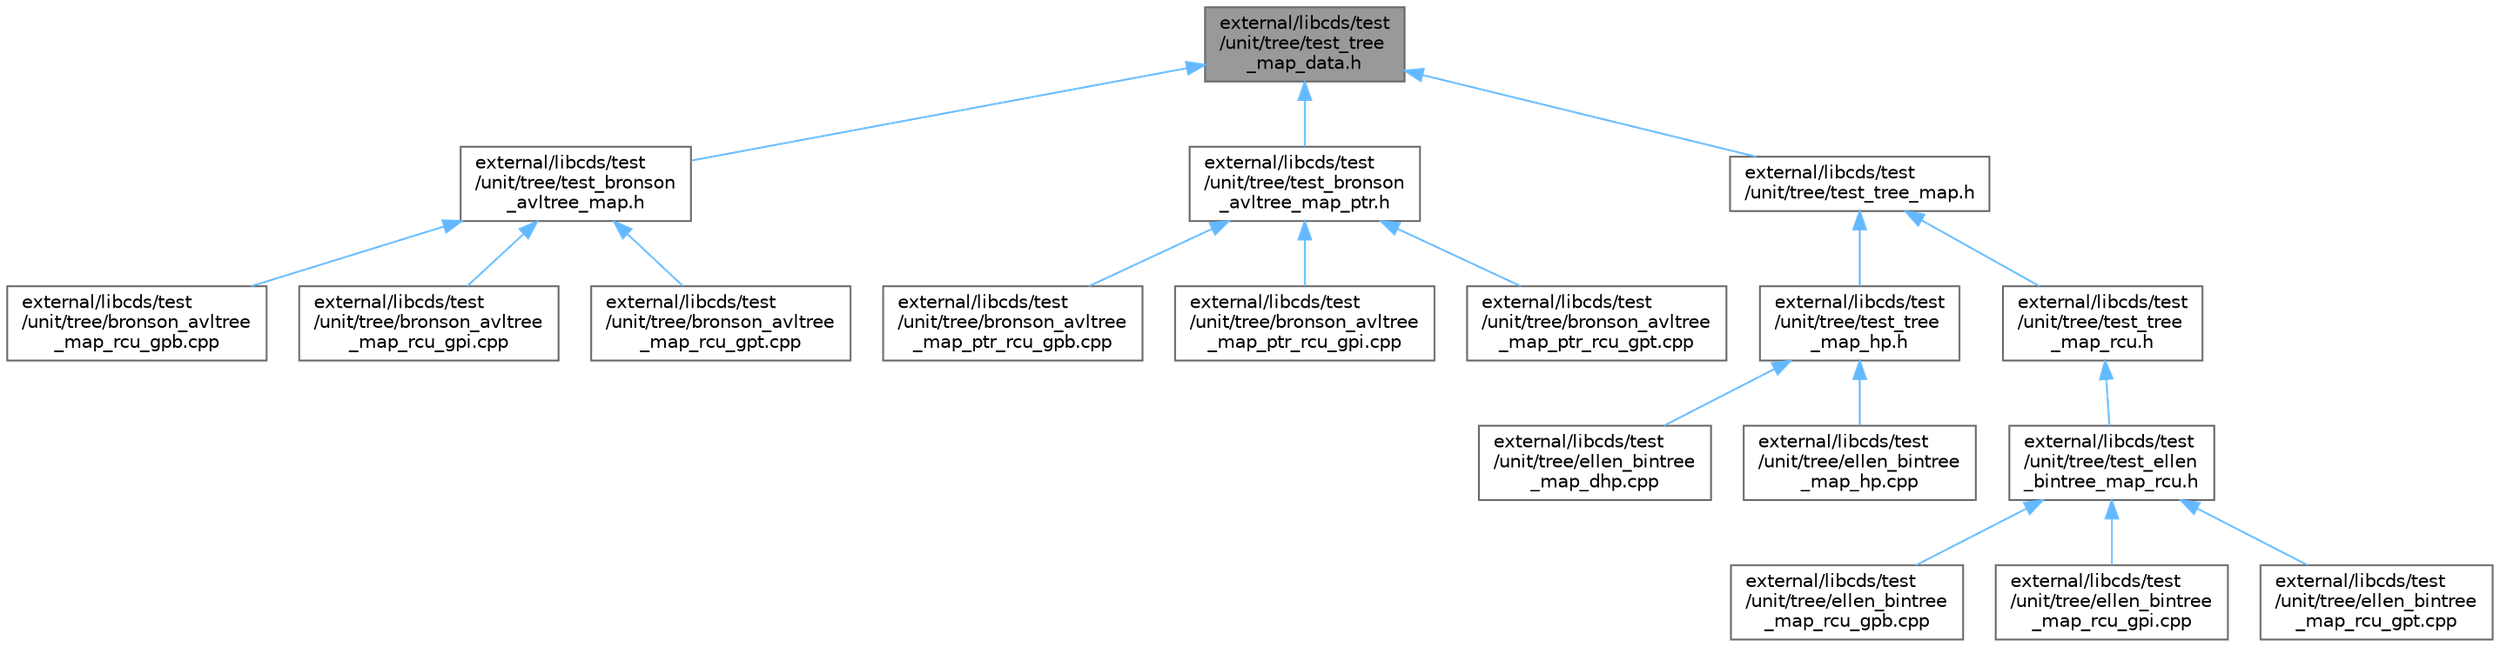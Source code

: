 digraph "external/libcds/test/unit/tree/test_tree_map_data.h"
{
 // LATEX_PDF_SIZE
  bgcolor="transparent";
  edge [fontname=Helvetica,fontsize=10,labelfontname=Helvetica,labelfontsize=10];
  node [fontname=Helvetica,fontsize=10,shape=box,height=0.2,width=0.4];
  Node1 [id="Node000001",label="external/libcds/test\l/unit/tree/test_tree\l_map_data.h",height=0.2,width=0.4,color="gray40", fillcolor="grey60", style="filled", fontcolor="black",tooltip=" "];
  Node1 -> Node2 [id="edge18_Node000001_Node000002",dir="back",color="steelblue1",style="solid",tooltip=" "];
  Node2 [id="Node000002",label="external/libcds/test\l/unit/tree/test_bronson\l_avltree_map.h",height=0.2,width=0.4,color="grey40", fillcolor="white", style="filled",URL="$test__bronson__avltree__map_8h.html",tooltip=" "];
  Node2 -> Node3 [id="edge19_Node000002_Node000003",dir="back",color="steelblue1",style="solid",tooltip=" "];
  Node3 [id="Node000003",label="external/libcds/test\l/unit/tree/bronson_avltree\l_map_rcu_gpb.cpp",height=0.2,width=0.4,color="grey40", fillcolor="white", style="filled",URL="$bronson__avltree__map__rcu__gpb_8cpp.html",tooltip=" "];
  Node2 -> Node4 [id="edge20_Node000002_Node000004",dir="back",color="steelblue1",style="solid",tooltip=" "];
  Node4 [id="Node000004",label="external/libcds/test\l/unit/tree/bronson_avltree\l_map_rcu_gpi.cpp",height=0.2,width=0.4,color="grey40", fillcolor="white", style="filled",URL="$bronson__avltree__map__rcu__gpi_8cpp.html",tooltip=" "];
  Node2 -> Node5 [id="edge21_Node000002_Node000005",dir="back",color="steelblue1",style="solid",tooltip=" "];
  Node5 [id="Node000005",label="external/libcds/test\l/unit/tree/bronson_avltree\l_map_rcu_gpt.cpp",height=0.2,width=0.4,color="grey40", fillcolor="white", style="filled",URL="$bronson__avltree__map__rcu__gpt_8cpp.html",tooltip=" "];
  Node1 -> Node6 [id="edge22_Node000001_Node000006",dir="back",color="steelblue1",style="solid",tooltip=" "];
  Node6 [id="Node000006",label="external/libcds/test\l/unit/tree/test_bronson\l_avltree_map_ptr.h",height=0.2,width=0.4,color="grey40", fillcolor="white", style="filled",URL="$test__bronson__avltree__map__ptr_8h.html",tooltip=" "];
  Node6 -> Node7 [id="edge23_Node000006_Node000007",dir="back",color="steelblue1",style="solid",tooltip=" "];
  Node7 [id="Node000007",label="external/libcds/test\l/unit/tree/bronson_avltree\l_map_ptr_rcu_gpb.cpp",height=0.2,width=0.4,color="grey40", fillcolor="white", style="filled",URL="$bronson__avltree__map__ptr__rcu__gpb_8cpp.html",tooltip=" "];
  Node6 -> Node8 [id="edge24_Node000006_Node000008",dir="back",color="steelblue1",style="solid",tooltip=" "];
  Node8 [id="Node000008",label="external/libcds/test\l/unit/tree/bronson_avltree\l_map_ptr_rcu_gpi.cpp",height=0.2,width=0.4,color="grey40", fillcolor="white", style="filled",URL="$bronson__avltree__map__ptr__rcu__gpi_8cpp.html",tooltip=" "];
  Node6 -> Node9 [id="edge25_Node000006_Node000009",dir="back",color="steelblue1",style="solid",tooltip=" "];
  Node9 [id="Node000009",label="external/libcds/test\l/unit/tree/bronson_avltree\l_map_ptr_rcu_gpt.cpp",height=0.2,width=0.4,color="grey40", fillcolor="white", style="filled",URL="$bronson__avltree__map__ptr__rcu__gpt_8cpp.html",tooltip=" "];
  Node1 -> Node10 [id="edge26_Node000001_Node000010",dir="back",color="steelblue1",style="solid",tooltip=" "];
  Node10 [id="Node000010",label="external/libcds/test\l/unit/tree/test_tree_map.h",height=0.2,width=0.4,color="grey40", fillcolor="white", style="filled",URL="$test__tree__map_8h.html",tooltip=" "];
  Node10 -> Node11 [id="edge27_Node000010_Node000011",dir="back",color="steelblue1",style="solid",tooltip=" "];
  Node11 [id="Node000011",label="external/libcds/test\l/unit/tree/test_tree\l_map_hp.h",height=0.2,width=0.4,color="grey40", fillcolor="white", style="filled",URL="$test__tree__map__hp_8h.html",tooltip=" "];
  Node11 -> Node12 [id="edge28_Node000011_Node000012",dir="back",color="steelblue1",style="solid",tooltip=" "];
  Node12 [id="Node000012",label="external/libcds/test\l/unit/tree/ellen_bintree\l_map_dhp.cpp",height=0.2,width=0.4,color="grey40", fillcolor="white", style="filled",URL="$ellen__bintree__map__dhp_8cpp.html",tooltip=" "];
  Node11 -> Node13 [id="edge29_Node000011_Node000013",dir="back",color="steelblue1",style="solid",tooltip=" "];
  Node13 [id="Node000013",label="external/libcds/test\l/unit/tree/ellen_bintree\l_map_hp.cpp",height=0.2,width=0.4,color="grey40", fillcolor="white", style="filled",URL="$ellen__bintree__map__hp_8cpp.html",tooltip=" "];
  Node10 -> Node14 [id="edge30_Node000010_Node000014",dir="back",color="steelblue1",style="solid",tooltip=" "];
  Node14 [id="Node000014",label="external/libcds/test\l/unit/tree/test_tree\l_map_rcu.h",height=0.2,width=0.4,color="grey40", fillcolor="white", style="filled",URL="$test__tree__map__rcu_8h.html",tooltip=" "];
  Node14 -> Node15 [id="edge31_Node000014_Node000015",dir="back",color="steelblue1",style="solid",tooltip=" "];
  Node15 [id="Node000015",label="external/libcds/test\l/unit/tree/test_ellen\l_bintree_map_rcu.h",height=0.2,width=0.4,color="grey40", fillcolor="white", style="filled",URL="$test__ellen__bintree__map__rcu_8h.html",tooltip=" "];
  Node15 -> Node16 [id="edge32_Node000015_Node000016",dir="back",color="steelblue1",style="solid",tooltip=" "];
  Node16 [id="Node000016",label="external/libcds/test\l/unit/tree/ellen_bintree\l_map_rcu_gpb.cpp",height=0.2,width=0.4,color="grey40", fillcolor="white", style="filled",URL="$ellen__bintree__map__rcu__gpb_8cpp.html",tooltip=" "];
  Node15 -> Node17 [id="edge33_Node000015_Node000017",dir="back",color="steelblue1",style="solid",tooltip=" "];
  Node17 [id="Node000017",label="external/libcds/test\l/unit/tree/ellen_bintree\l_map_rcu_gpi.cpp",height=0.2,width=0.4,color="grey40", fillcolor="white", style="filled",URL="$ellen__bintree__map__rcu__gpi_8cpp.html",tooltip=" "];
  Node15 -> Node18 [id="edge34_Node000015_Node000018",dir="back",color="steelblue1",style="solid",tooltip=" "];
  Node18 [id="Node000018",label="external/libcds/test\l/unit/tree/ellen_bintree\l_map_rcu_gpt.cpp",height=0.2,width=0.4,color="grey40", fillcolor="white", style="filled",URL="$ellen__bintree__map__rcu__gpt_8cpp.html",tooltip=" "];
}
